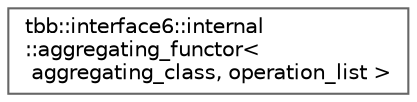 digraph "类继承关系图"
{
 // LATEX_PDF_SIZE
  bgcolor="transparent";
  edge [fontname=Helvetica,fontsize=10,labelfontname=Helvetica,labelfontsize=10];
  node [fontname=Helvetica,fontsize=10,shape=box,height=0.2,width=0.4];
  rankdir="LR";
  Node0 [id="Node000000",label="tbb::interface6::internal\l::aggregating_functor\<\l aggregating_class, operation_list \>",height=0.2,width=0.4,color="grey40", fillcolor="white", style="filled",URL="$classtbb_1_1interface6_1_1internal_1_1aggregating__functor.html",tooltip=" "];
}
